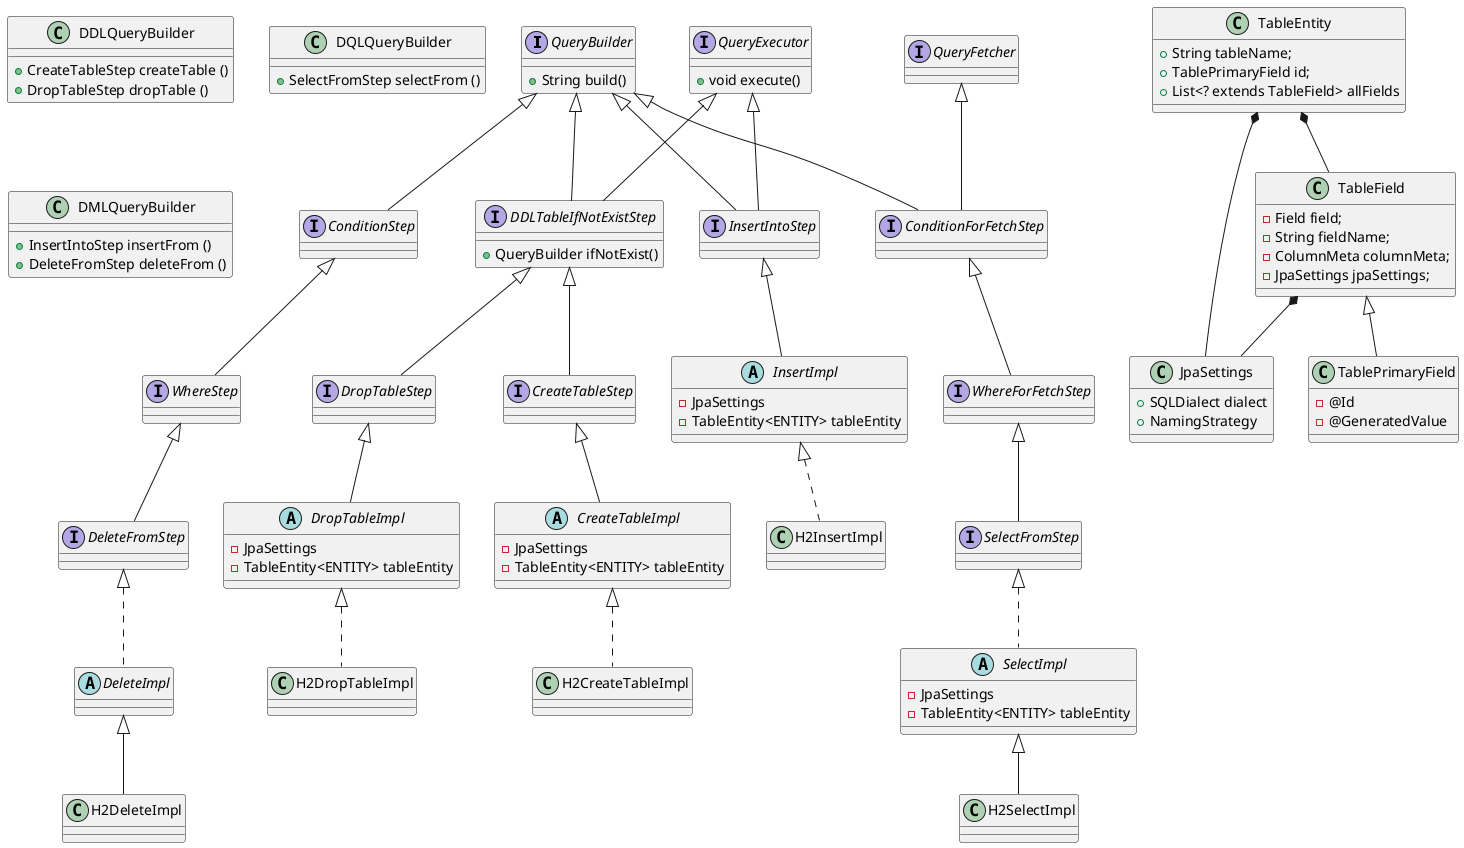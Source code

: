 @startuml
interface QueryBuilder {
    + String build()
}

' QueryBuilder 들
class DDLQueryBuilder {
    + CreateTableStep createTable ()
    + DropTableStep dropTable ()
}

class DQLQueryBuilder {
    + SelectFromStep selectFrom ()
}

class DMLQueryBuilder {
    + InsertIntoStep insertFrom ()
    + DeleteFromStep deleteFrom ()
}


' 이거도 그리면 좋지만 안이쁘니 숨기자...
'DDLQueryBuilder -[hidden]..> CreateTableStep:returns
'DDLQueryBuilder -[hidden]..> DropTableStep:returns

'DMLQueryBuilder -[hidden]..> InsertIntoStep:returns
'DMLQueryBuilder -[hidden]..> DeleteFromStep:returns

' Step 들 정의
interface CreateTableStep extends DDLTableIfNotExistStep {

}

interface DropTableStep extends DDLTableIfNotExistStep {

}

interface SelectFromStep extends WhereForFetchStep {

}

interface WhereForFetchStep extends ConditionForFetchStep {

}

interface ConditionForFetchStep extends QueryFetcher, QueryBuilder {

}

interface DeleteFromStep extends WhereStep {

}


interface WhereStep extends ConditionStep {

}

interface InsertIntoStep extends QueryBuilder, QueryExecutor {

}

interface ConditionStep extends QueryBuilder {

}

abstract class DeleteImpl implements DeleteFromStep {

}

class H2DeleteImpl extends DeleteImpl {

}

interface DDLTableIfNotExistStep extends QueryBuilder, QueryExecutor {
    + QueryBuilder ifNotExist()
}

interface QueryExecutor {
    + void execute()
}

abstract class CreateTableImpl extends CreateTableStep{
    - JpaSettings
    - TableEntity<ENTITY> tableEntity
}

class H2CreateTableImpl implements CreateTableImpl {

}

' DROP
abstract class DropTableImpl extends DropTableStep {
    - JpaSettings
    - TableEntity<ENTITY> tableEntity
}

class H2DropTableImpl implements DropTableImpl {

}

' INSERT
abstract class InsertImpl extends InsertIntoStep {
    - JpaSettings
    - TableEntity<ENTITY> tableEntity
}

class H2InsertImpl implements InsertImpl {

}

' SELECT
abstract class SelectImpl implements SelectFromStep {
    - JpaSettings
    - TableEntity<ENTITY> tableEntity
}

class H2SelectImpl extends SelectImpl {

}

class JpaSettings {
    + SQLDialect dialect
    + NamingStrategy
}

TableEntity *--	TableField
TableEntity *--	JpaSettings

TableField *-- JpaSettings

class TableEntity {
    + String tableName;
    + TablePrimaryField id;
    + List<? extends TableField> allFields
}

class TableField {
    - Field field;
    - String fieldName;
    - ColumnMeta columnMeta;
    - JpaSettings jpaSettings;
}

class TablePrimaryField extends TableField {
    - @Id
    - @GeneratedValue
}

@enduml
